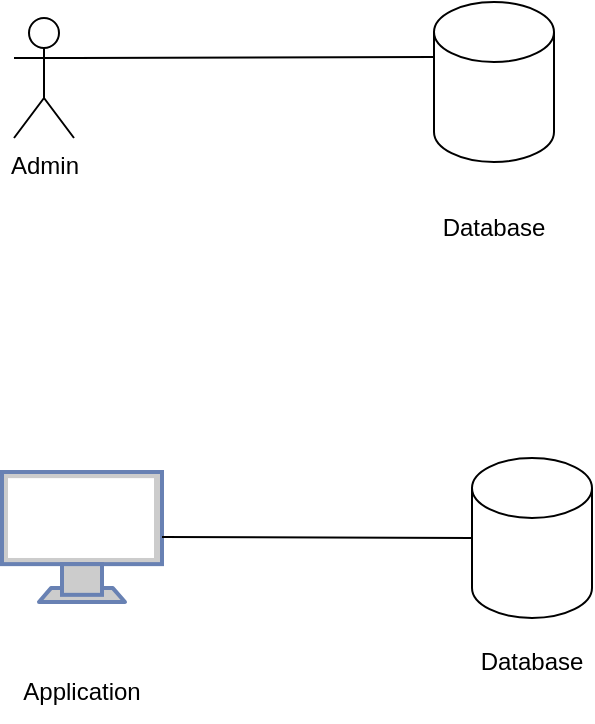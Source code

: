 <mxfile version="24.4.9" type="google">
  <diagram name="Page-1" id="IZv8CiKYLYruuGmD1wm0">
    <mxGraphModel grid="0" page="1" gridSize="10" guides="1" tooltips="1" connect="1" arrows="1" fold="1" pageScale="1" pageWidth="850" pageHeight="1100" math="0" shadow="0">
      <root>
        <mxCell id="0" />
        <mxCell id="1" parent="0" />
        <mxCell id="a1fXD6vXmcuGVTxWjpwb-1" value="Admin" style="shape=umlActor;verticalLabelPosition=bottom;verticalAlign=top;html=1;outlineConnect=0;" vertex="1" parent="1">
          <mxGeometry x="270" y="210" width="30" height="60" as="geometry" />
        </mxCell>
        <mxCell id="a1fXD6vXmcuGVTxWjpwb-2" value="" style="shape=cylinder3;whiteSpace=wrap;html=1;boundedLbl=1;backgroundOutline=1;size=15;" vertex="1" parent="1">
          <mxGeometry x="480" y="202" width="60" height="80" as="geometry" />
        </mxCell>
        <mxCell id="a1fXD6vXmcuGVTxWjpwb-3" value="" style="endArrow=none;html=1;rounded=0;exitX=1;exitY=0.333;exitDx=0;exitDy=0;exitPerimeter=0;entryX=0;entryY=0;entryDx=0;entryDy=27.5;entryPerimeter=0;" edge="1" parent="1" source="a1fXD6vXmcuGVTxWjpwb-1" target="a1fXD6vXmcuGVTxWjpwb-2">
          <mxGeometry width="50" height="50" relative="1" as="geometry">
            <mxPoint x="360" y="280" as="sourcePoint" />
            <mxPoint x="410" y="230" as="targetPoint" />
          </mxGeometry>
        </mxCell>
        <mxCell id="a1fXD6vXmcuGVTxWjpwb-4" value="Database" style="text;html=1;align=center;verticalAlign=middle;whiteSpace=wrap;rounded=0;" vertex="1" parent="1">
          <mxGeometry x="480" y="300" width="60" height="30" as="geometry" />
        </mxCell>
        <mxCell id="a1fXD6vXmcuGVTxWjpwb-5" value="" style="fontColor=#0066CC;verticalAlign=top;verticalLabelPosition=bottom;labelPosition=center;align=center;html=1;outlineConnect=0;fillColor=#CCCCCC;strokeColor=#6881B3;gradientColor=none;gradientDirection=north;strokeWidth=2;shape=mxgraph.networks.monitor;" vertex="1" parent="1">
          <mxGeometry x="264" y="437" width="80" height="65" as="geometry" />
        </mxCell>
        <mxCell id="a1fXD6vXmcuGVTxWjpwb-7" value="" style="shape=cylinder3;whiteSpace=wrap;html=1;boundedLbl=1;backgroundOutline=1;size=15;" vertex="1" parent="1">
          <mxGeometry x="499" y="430" width="60" height="80" as="geometry" />
        </mxCell>
        <mxCell id="a1fXD6vXmcuGVTxWjpwb-8" value="Database" style="text;html=1;align=center;verticalAlign=middle;whiteSpace=wrap;rounded=0;" vertex="1" parent="1">
          <mxGeometry x="499" y="517" width="60" height="30" as="geometry" />
        </mxCell>
        <mxCell id="a1fXD6vXmcuGVTxWjpwb-9" value="Application" style="text;html=1;align=center;verticalAlign=middle;whiteSpace=wrap;rounded=0;" vertex="1" parent="1">
          <mxGeometry x="274" y="532" width="60" height="30" as="geometry" />
        </mxCell>
        <mxCell id="a1fXD6vXmcuGVTxWjpwb-11" value="" style="endArrow=none;html=1;rounded=0;entryX=0;entryY=0.5;entryDx=0;entryDy=0;entryPerimeter=0;exitX=1;exitY=0.5;exitDx=0;exitDy=0;exitPerimeter=0;" edge="1" parent="1" source="a1fXD6vXmcuGVTxWjpwb-5" target="a1fXD6vXmcuGVTxWjpwb-7">
          <mxGeometry width="50" height="50" relative="1" as="geometry">
            <mxPoint x="389" y="517" as="sourcePoint" />
            <mxPoint x="439" y="467" as="targetPoint" />
          </mxGeometry>
        </mxCell>
      </root>
    </mxGraphModel>
  </diagram>
</mxfile>
